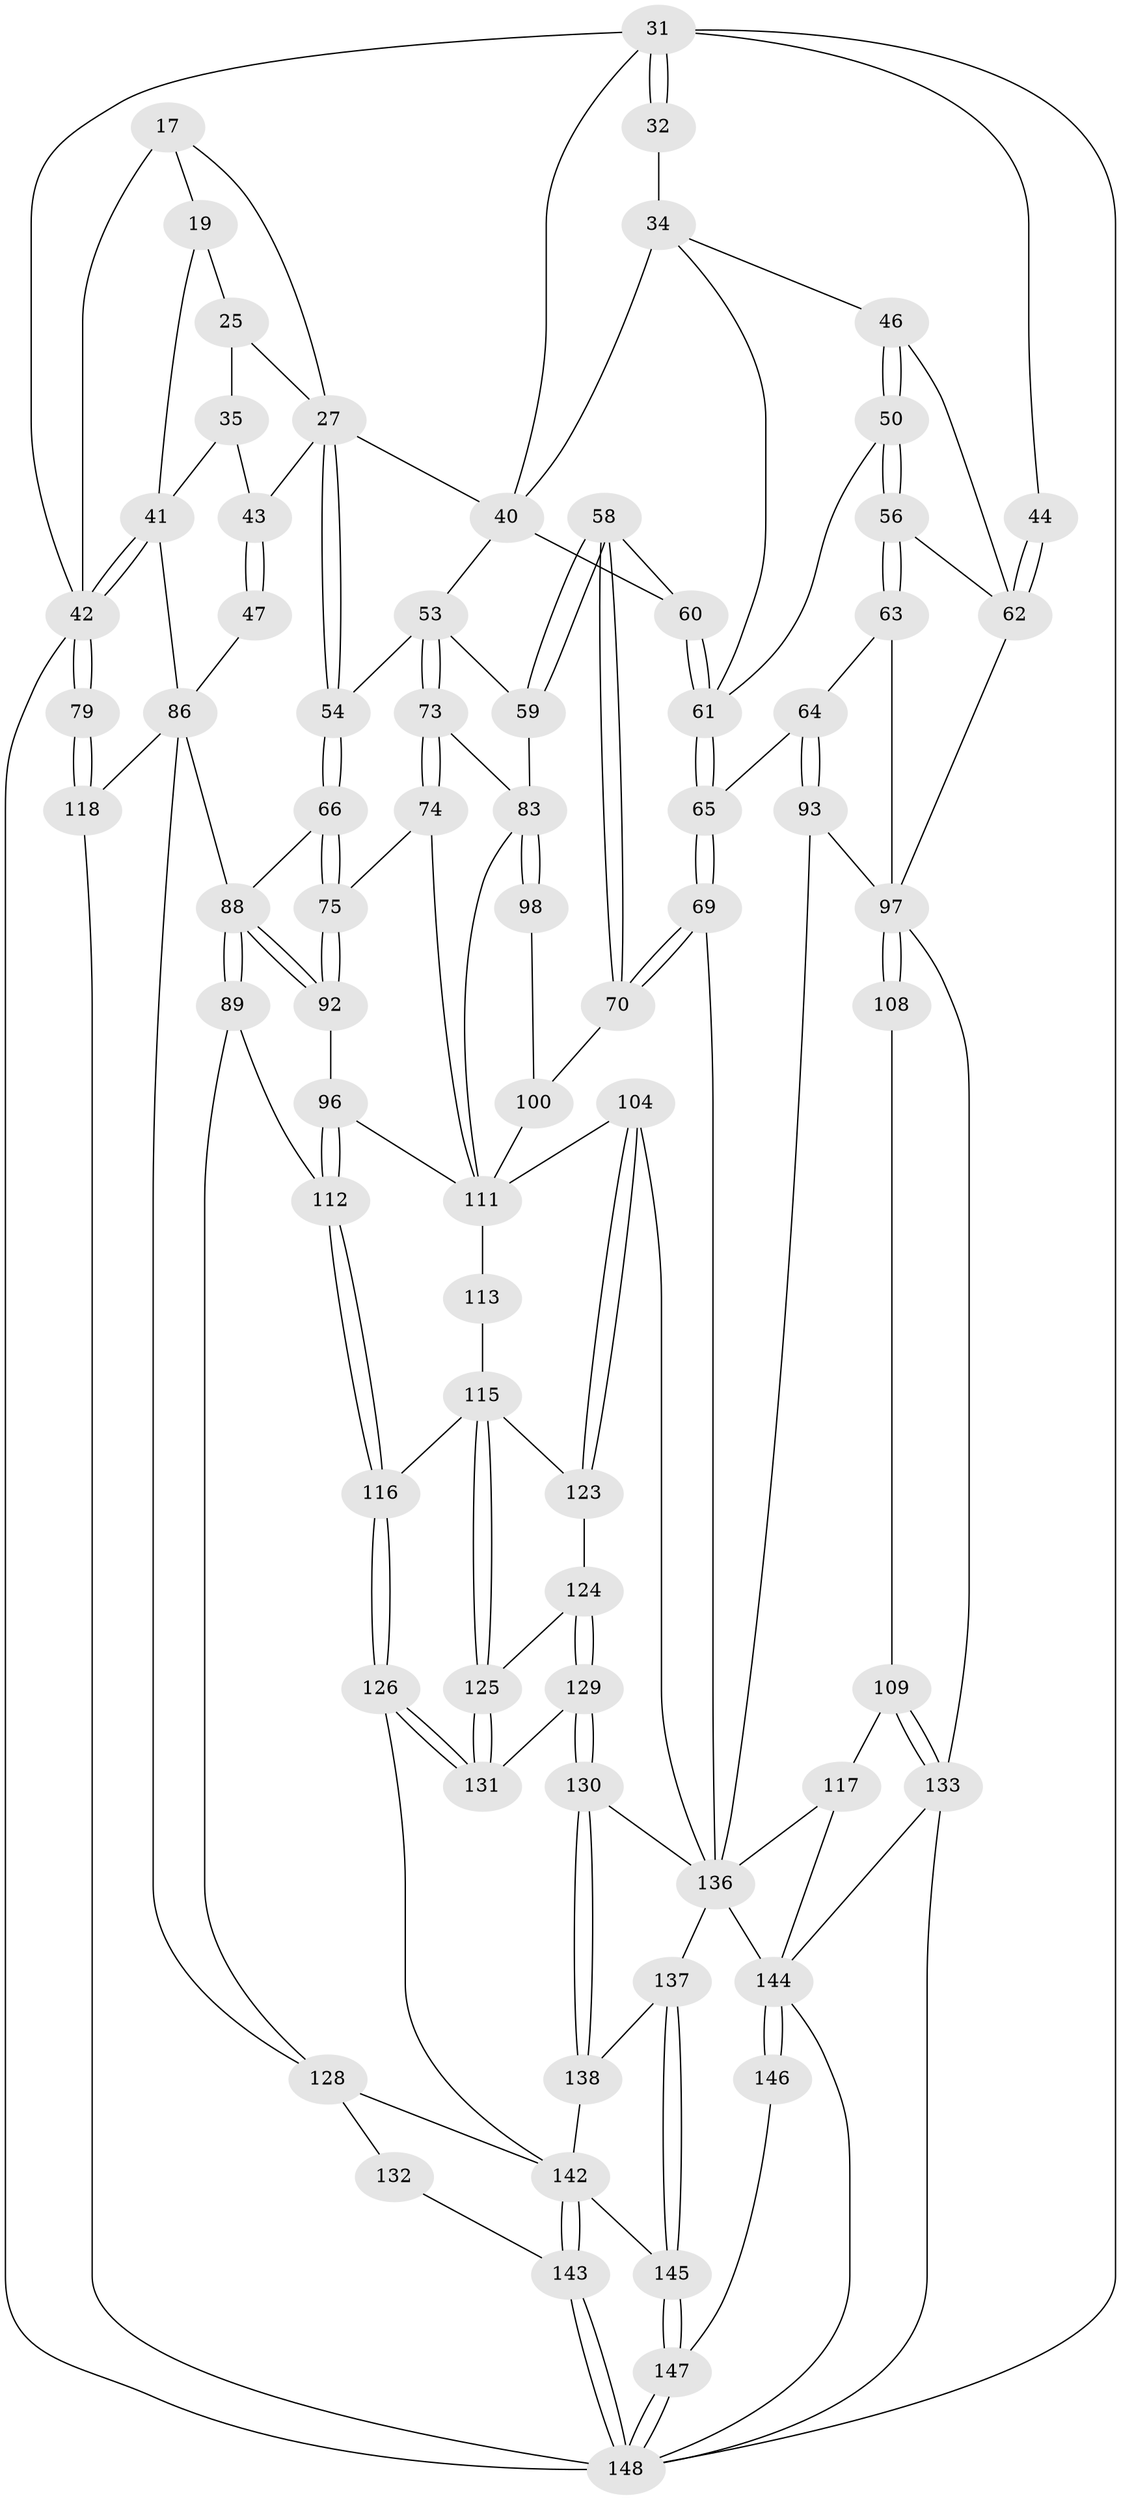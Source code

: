 // original degree distribution, {3: 0.013513513513513514, 4: 0.23648648648648649, 6: 0.22297297297297297, 5: 0.527027027027027}
// Generated by graph-tools (version 1.1) at 2025/00/03/09/25 05:00:21]
// undirected, 74 vertices, 168 edges
graph export_dot {
graph [start="1"]
  node [color=gray90,style=filled];
  17 [pos="+0.4228980017039169+0.15880285257660376",super="+16+12"];
  19 [pos="+0.17259596210816278+0.20377390261525144",super="+18"];
  25 [pos="+0.2704910002613123+0.2329611609194263",super="+22"];
  27 [pos="+0.3800095857211717+0.3439414298026861",super="+26+24"];
  31 [pos="+1+0.1650843758802159",super="+8"];
  32 [pos="+0.9793851853282064+0.16634557460289595",super="+13"];
  34 [pos="+0.7988567933412192+0.24501192983377576",super="+14+33"];
  35 [pos="+0.18042166961563938+0.28861497246468104",super="+30"];
  40 [pos="+0.5957705436827596+0.31225336118008823",super="+23"];
  41 [pos="+0.07819166920790667+0.34628900941447943",super="+36"];
  42 [pos="+0+0.33370668577699275",super="+5+7+10+9"];
  43 [pos="+0.2187794406200808+0.3379167056860308",super="+29+28"];
  44 [pos="+1+0.1850414451719086"];
  46 [pos="+0.9153555483603555+0.3004971784597313"];
  47 [pos="+0.22501101524612172+0.43384688276096084"];
  50 [pos="+0.8873951924324666+0.3866428156848704"];
  53 [pos="+0.43260123474690104+0.4207358003085337",super="+52"];
  54 [pos="+0.4108650200354595+0.39644324272582193"];
  56 [pos="+0.9291696173438346+0.44273344509654633"];
  58 [pos="+0.6464620903390903+0.4964807605365805",super="+57"];
  59 [pos="+0.6278964176331803+0.49200106824920936"];
  60 [pos="+0.7217370965134488+0.4045884268754108",super="+39"];
  61 [pos="+0.8153659565521637+0.4624954825590403",super="+51+37"];
  62 [pos="+1+0.4023316509215084",super="+55+45"];
  63 [pos="+0.9196313279070826+0.505994000917206"];
  64 [pos="+0.8497477646784981+0.5068814327175886"];
  65 [pos="+0.8211727263998387+0.4944977850015852"];
  66 [pos="+0.2690520037500182+0.5041537257157588"];
  69 [pos="+0.7218973048697123+0.5456516098713722"];
  70 [pos="+0.690949747297129+0.5456732717712316"];
  73 [pos="+0.429787521539767+0.47942611337963953"];
  74 [pos="+0.3736624843263422+0.5311262008423923"];
  75 [pos="+0.3365382905532548+0.5394103290773792"];
  79 [pos="+0+0.584128982110976"];
  83 [pos="+0.4724509364550344+0.6188472040555397",super="+77+76"];
  86 [pos="+0.1487436267571953+0.6398951381422128",super="+68"];
  88 [pos="+0.26250360526908095+0.6270684336321591",super="+67"];
  89 [pos="+0.23702993753039803+0.6916288207223363"];
  92 [pos="+0.3183442641352767+0.5914905146012678"];
  93 [pos="+0.8454130903367747+0.6096900318542022"];
  96 [pos="+0.3801647754887634+0.6365969923982374"];
  97 [pos="+0.8890621054532911+0.6161031442608302",super="+82"];
  98 [pos="+0.5452920502538958+0.5777882843628472"];
  100 [pos="+0.5732130137549052+0.61351731207267",super="+99"];
  104 [pos="+0.6674540025786523+0.7355755521507633"];
  108 [pos="+0.9637838690360525+0.7022908700769017"];
  109 [pos="+0.8863011092464418+0.7421178199443884"];
  111 [pos="+0.5659890458120085+0.6723344820807018",super="+105+107"];
  112 [pos="+0.32956756172940743+0.7150660027577765"];
  113 [pos="+0.48066485598725467+0.6923911319175856"];
  115 [pos="+0.40797663626135716+0.7214963833732307",super="+114"];
  116 [pos="+0.3330280436226751+0.7188744863062794"];
  117 [pos="+0.801806575019442+0.7627813777680018",super="+110"];
  118 [pos="+0+0.6814019151483104",super="+87+78"];
  123 [pos="+0.48741919668741596+0.7164380211558539"];
  124 [pos="+0.4892335082820907+0.7452891403839034"];
  125 [pos="+0.42922283023477664+0.7917505539065327"];
  126 [pos="+0.36374610677068414+0.8483876338847145"];
  128 [pos="+0.24337252261655448+0.8400407153273141",super="+90+91"];
  129 [pos="+0.544077704739671+0.835243216431044"];
  130 [pos="+0.5523384445840114+0.8445349412119922"];
  131 [pos="+0.42253329850855736+0.8028789133981062"];
  132 [pos="+0.1718216120619997+0.8958755946199005",super="+121"];
  133 [pos="+0.9573015890110665+0.8864655608152436",super="+81"];
  136 [pos="+0.6998789127106686+0.875867420321109",super="+103+101+95"];
  137 [pos="+0.5826868320744052+0.9145648819134363"];
  138 [pos="+0.5510416502824801+0.8525072225268953"];
  142 [pos="+0.37486187994118497+0.939270377747525",super="+140"];
  143 [pos="+0.2744296697865447+1",super="+141+122"];
  144 [pos="+1+1",super="+134+135+139"];
  145 [pos="+0.5883222673569021+0.9802064478087977"];
  146 [pos="+0.7140570408683856+1"];
  147 [pos="+0.685176817585396+1"];
  148 [pos="+0.27285192092622756+1",super="+120"];
  17 -- 27 [weight=2];
  17 -- 42 [weight=3];
  17 -- 19;
  19 -- 25 [weight=2];
  19 -- 41;
  25 -- 35;
  25 -- 27;
  27 -- 54;
  27 -- 54;
  27 -- 43;
  27 -- 40;
  31 -- 32 [weight=2];
  31 -- 32;
  31 -- 44;
  31 -- 42 [weight=2];
  31 -- 148;
  31 -- 40;
  32 -- 34 [weight=2];
  34 -- 46;
  34 -- 61;
  34 -- 40;
  35 -- 43 [weight=2];
  35 -- 41;
  40 -- 60;
  40 -- 53;
  41 -- 42 [weight=2];
  41 -- 42;
  41 -- 86;
  42 -- 79;
  42 -- 79;
  42 -- 148;
  43 -- 47 [weight=2];
  43 -- 47;
  44 -- 62 [weight=2];
  44 -- 62;
  46 -- 50;
  46 -- 50;
  46 -- 62;
  47 -- 86;
  50 -- 56;
  50 -- 56;
  50 -- 61;
  53 -- 54;
  53 -- 73;
  53 -- 73;
  53 -- 59;
  54 -- 66;
  54 -- 66;
  56 -- 63;
  56 -- 63;
  56 -- 62;
  58 -- 59;
  58 -- 59;
  58 -- 70;
  58 -- 70;
  58 -- 60 [weight=2];
  59 -- 83;
  60 -- 61 [weight=2];
  60 -- 61;
  61 -- 65;
  61 -- 65;
  62 -- 97;
  63 -- 64;
  63 -- 97;
  64 -- 65;
  64 -- 93;
  64 -- 93;
  65 -- 69;
  65 -- 69;
  66 -- 75;
  66 -- 75;
  66 -- 88;
  69 -- 70;
  69 -- 70;
  69 -- 136;
  70 -- 100;
  73 -- 74;
  73 -- 74;
  73 -- 83;
  74 -- 75;
  74 -- 111;
  75 -- 92;
  75 -- 92;
  79 -- 118 [weight=2];
  79 -- 118;
  83 -- 98 [weight=2];
  83 -- 98;
  83 -- 111;
  86 -- 118 [weight=2];
  86 -- 88;
  86 -- 128;
  88 -- 89;
  88 -- 89;
  88 -- 92;
  88 -- 92;
  89 -- 112;
  89 -- 128;
  92 -- 96;
  93 -- 97;
  93 -- 136;
  96 -- 112;
  96 -- 112;
  96 -- 111;
  97 -- 108 [weight=2];
  97 -- 108;
  97 -- 133;
  98 -- 100;
  100 -- 111 [weight=2];
  104 -- 123;
  104 -- 123;
  104 -- 111;
  104 -- 136;
  108 -- 109;
  109 -- 133;
  109 -- 133;
  109 -- 117;
  111 -- 113 [weight=2];
  112 -- 116;
  112 -- 116;
  113 -- 115;
  115 -- 116;
  115 -- 125;
  115 -- 125;
  115 -- 123;
  116 -- 126;
  116 -- 126;
  117 -- 136 [weight=2];
  117 -- 144;
  118 -- 148;
  123 -- 124;
  124 -- 125;
  124 -- 129;
  124 -- 129;
  125 -- 131;
  125 -- 131;
  126 -- 131;
  126 -- 131;
  126 -- 142;
  128 -- 132 [weight=2];
  128 -- 142;
  129 -- 130;
  129 -- 130;
  129 -- 131;
  130 -- 138;
  130 -- 138;
  130 -- 136;
  132 -- 143 [weight=2];
  133 -- 144;
  133 -- 148;
  136 -- 137;
  136 -- 144;
  137 -- 138;
  137 -- 145;
  137 -- 145;
  138 -- 142;
  142 -- 143;
  142 -- 143;
  142 -- 145;
  143 -- 148 [weight=2];
  143 -- 148;
  144 -- 146 [weight=2];
  144 -- 146;
  144 -- 148;
  145 -- 147;
  145 -- 147;
  146 -- 147;
  147 -- 148;
  147 -- 148;
}
